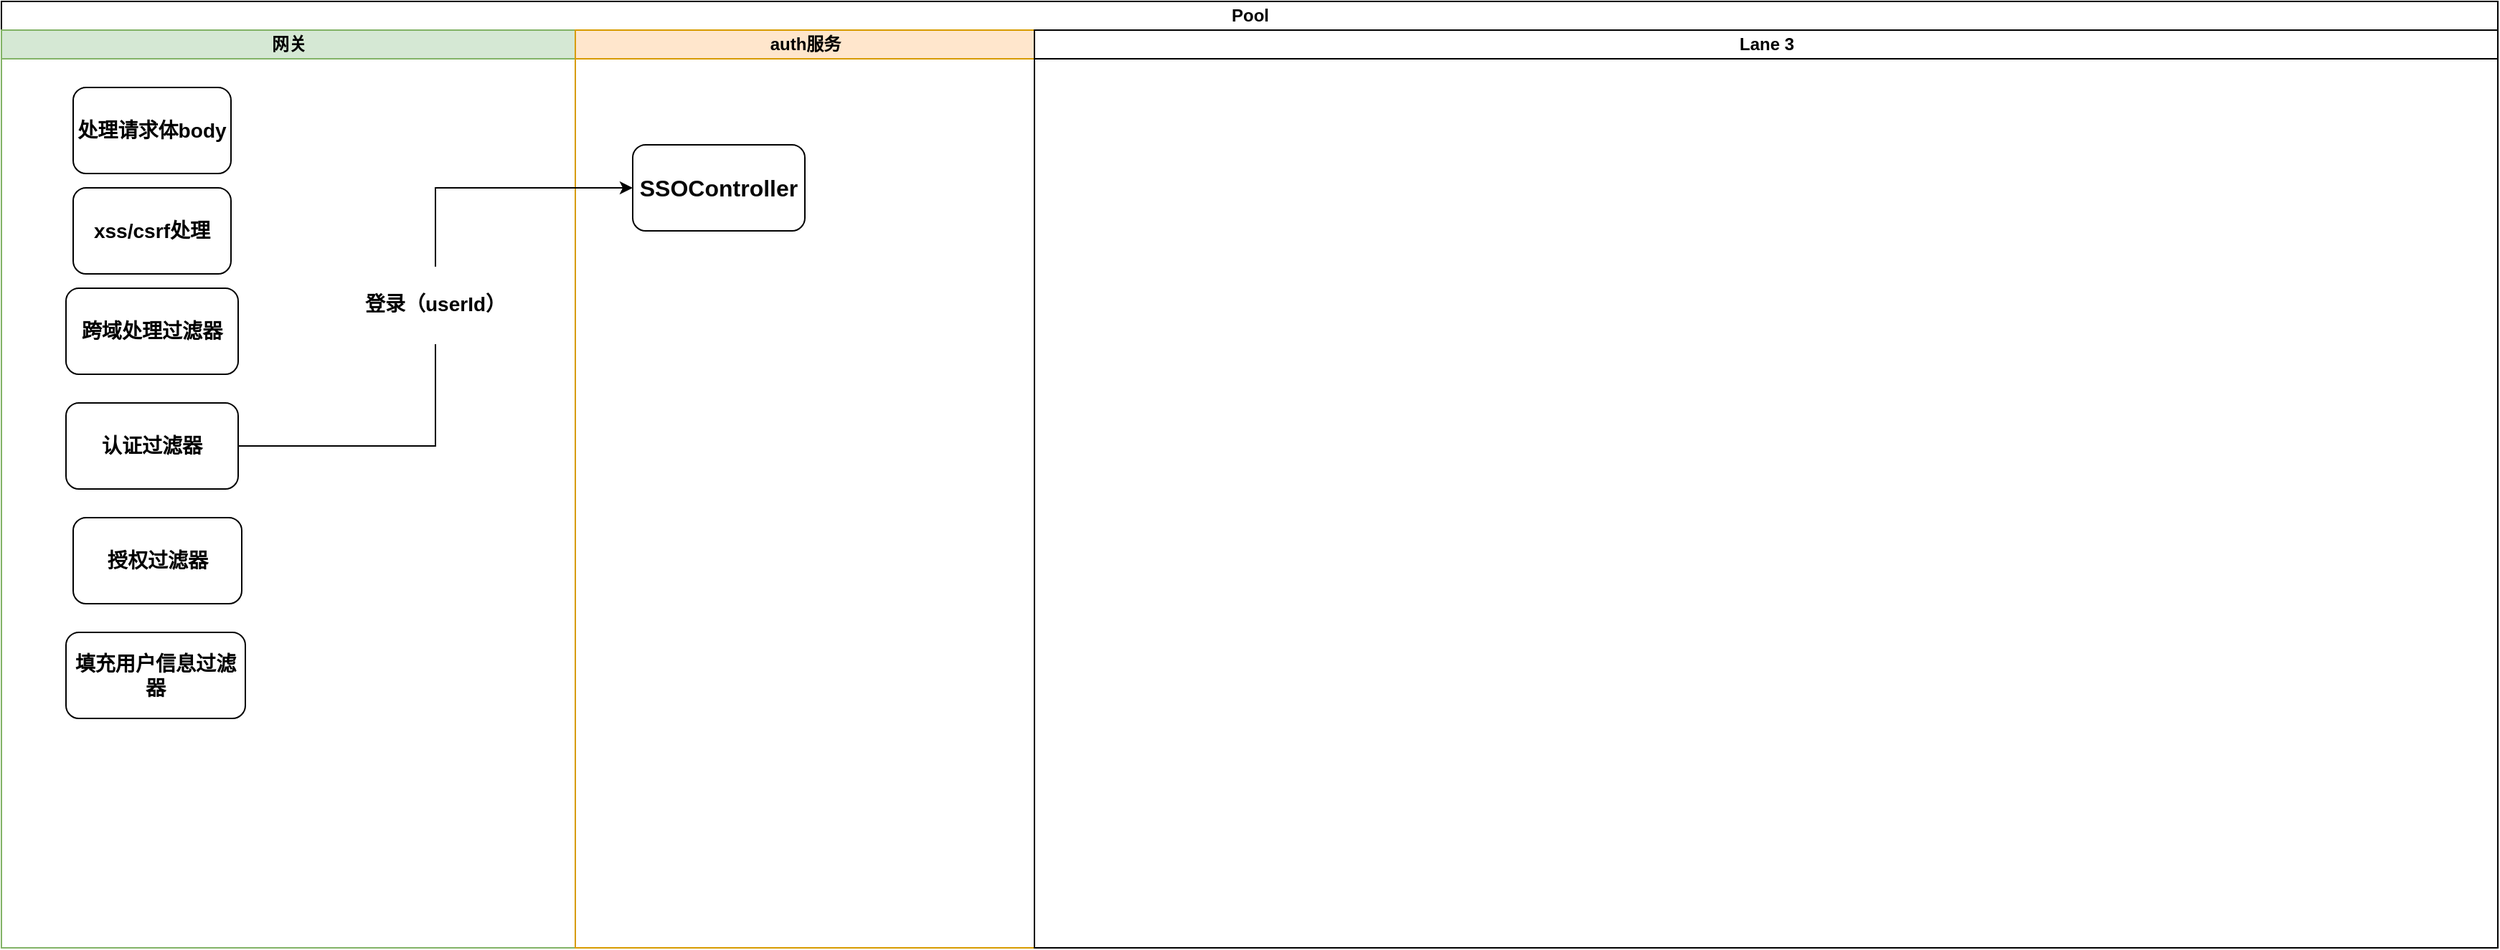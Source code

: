 <mxfile version="24.0.2" type="github">
  <diagram name="第 1 页" id="lH8ZwJvUGsAp_MbVumms">
    <mxGraphModel dx="1042" dy="569" grid="1" gridSize="10" guides="1" tooltips="1" connect="1" arrows="1" fold="1" page="1" pageScale="1" pageWidth="3300" pageHeight="4681" math="0" shadow="0">
      <root>
        <mxCell id="0" />
        <mxCell id="1" parent="0" />
        <mxCell id="4YB0RGbdnBPLQyk0ui07-11" value="Pool" style="swimlane;childLayout=stackLayout;resizeParent=1;resizeParentMax=0;startSize=20;html=1;" vertex="1" parent="1">
          <mxGeometry x="20" y="50" width="1740" height="660" as="geometry" />
        </mxCell>
        <mxCell id="4YB0RGbdnBPLQyk0ui07-12" value="网关" style="swimlane;startSize=20;html=1;fillColor=#d5e8d4;strokeColor=#82b366;" vertex="1" parent="4YB0RGbdnBPLQyk0ui07-11">
          <mxGeometry y="20" width="400" height="640" as="geometry" />
        </mxCell>
        <mxCell id="4YB0RGbdnBPLQyk0ui07-15" value="&lt;h3&gt;处理请求体body&lt;/h3&gt;" style="rounded=1;whiteSpace=wrap;html=1;" vertex="1" parent="4YB0RGbdnBPLQyk0ui07-12">
          <mxGeometry x="50" y="40" width="110" height="60" as="geometry" />
        </mxCell>
        <mxCell id="4YB0RGbdnBPLQyk0ui07-17" value="&lt;h3&gt;xss/csrf处理&lt;/h3&gt;" style="rounded=1;whiteSpace=wrap;html=1;" vertex="1" parent="4YB0RGbdnBPLQyk0ui07-12">
          <mxGeometry x="50" y="110" width="110" height="60" as="geometry" />
        </mxCell>
        <mxCell id="4YB0RGbdnBPLQyk0ui07-18" value="&lt;h3&gt;填充用户信息过滤器&lt;/h3&gt;" style="rounded=1;whiteSpace=wrap;html=1;" vertex="1" parent="4YB0RGbdnBPLQyk0ui07-12">
          <mxGeometry x="45" y="420" width="125" height="60" as="geometry" />
        </mxCell>
        <mxCell id="4YB0RGbdnBPLQyk0ui07-26" value="&lt;h3&gt;认证过滤器&lt;/h3&gt;" style="rounded=1;whiteSpace=wrap;html=1;" vertex="1" parent="4YB0RGbdnBPLQyk0ui07-12">
          <mxGeometry x="45" y="260" width="120" height="60" as="geometry" />
        </mxCell>
        <mxCell id="4YB0RGbdnBPLQyk0ui07-27" value="&lt;h3&gt;授权过滤器&lt;/h3&gt;" style="rounded=1;whiteSpace=wrap;html=1;" vertex="1" parent="4YB0RGbdnBPLQyk0ui07-12">
          <mxGeometry x="50" y="340" width="117.5" height="60" as="geometry" />
        </mxCell>
        <mxCell id="4YB0RGbdnBPLQyk0ui07-28" value="&lt;h3&gt;跨域处理过滤器&lt;/h3&gt;" style="rounded=1;whiteSpace=wrap;html=1;" vertex="1" parent="4YB0RGbdnBPLQyk0ui07-12">
          <mxGeometry x="45" y="180" width="120" height="60" as="geometry" />
        </mxCell>
        <mxCell id="4YB0RGbdnBPLQyk0ui07-13" value="auth服务" style="swimlane;startSize=20;html=1;fillColor=#ffe6cc;strokeColor=#d79b00;" vertex="1" parent="4YB0RGbdnBPLQyk0ui07-11">
          <mxGeometry x="400" y="20" width="320" height="640" as="geometry" />
        </mxCell>
        <mxCell id="4YB0RGbdnBPLQyk0ui07-32" value="&lt;div style=&quot;text-align: center;&quot;&gt;&lt;h6 style=&quot;background-color: rgb(255, 255, 255); color: rgb(8, 8, 8); font-size: 12pt;&quot;&gt;&lt;font face=&quot;Helvetica&quot;&gt;SSOController&lt;/font&gt;&lt;/h6&gt;&lt;/div&gt;" style="rounded=1;whiteSpace=wrap;html=1;" vertex="1" parent="4YB0RGbdnBPLQyk0ui07-13">
          <mxGeometry x="40" y="80" width="120" height="60" as="geometry" />
        </mxCell>
        <mxCell id="4YB0RGbdnBPLQyk0ui07-14" value="Lane 3" style="swimlane;startSize=20;html=1;" vertex="1" parent="4YB0RGbdnBPLQyk0ui07-11">
          <mxGeometry x="720" y="20" width="1020" height="640" as="geometry" />
        </mxCell>
        <mxCell id="4YB0RGbdnBPLQyk0ui07-39" style="edgeStyle=orthogonalEdgeStyle;rounded=0;orthogonalLoop=1;jettySize=auto;html=1;exitX=1;exitY=0.5;exitDx=0;exitDy=0;entryX=0;entryY=0.5;entryDx=0;entryDy=0;" edge="1" parent="4YB0RGbdnBPLQyk0ui07-11" source="4YB0RGbdnBPLQyk0ui07-26" target="4YB0RGbdnBPLQyk0ui07-32">
          <mxGeometry relative="1" as="geometry" />
        </mxCell>
        <mxCell id="4YB0RGbdnBPLQyk0ui07-40" value="&lt;h4 style=&quot;font-size: 14px;&quot;&gt;登录（userId）&lt;/h4&gt;" style="edgeLabel;html=1;align=center;verticalAlign=middle;resizable=0;points=[];fontSize=14;labelPosition=left;verticalLabelPosition=middle;labelBorderColor=none;" vertex="1" connectable="0" parent="4YB0RGbdnBPLQyk0ui07-39">
          <mxGeometry x="0.04" y="1" relative="1" as="geometry">
            <mxPoint as="offset" />
          </mxGeometry>
        </mxCell>
      </root>
    </mxGraphModel>
  </diagram>
</mxfile>

